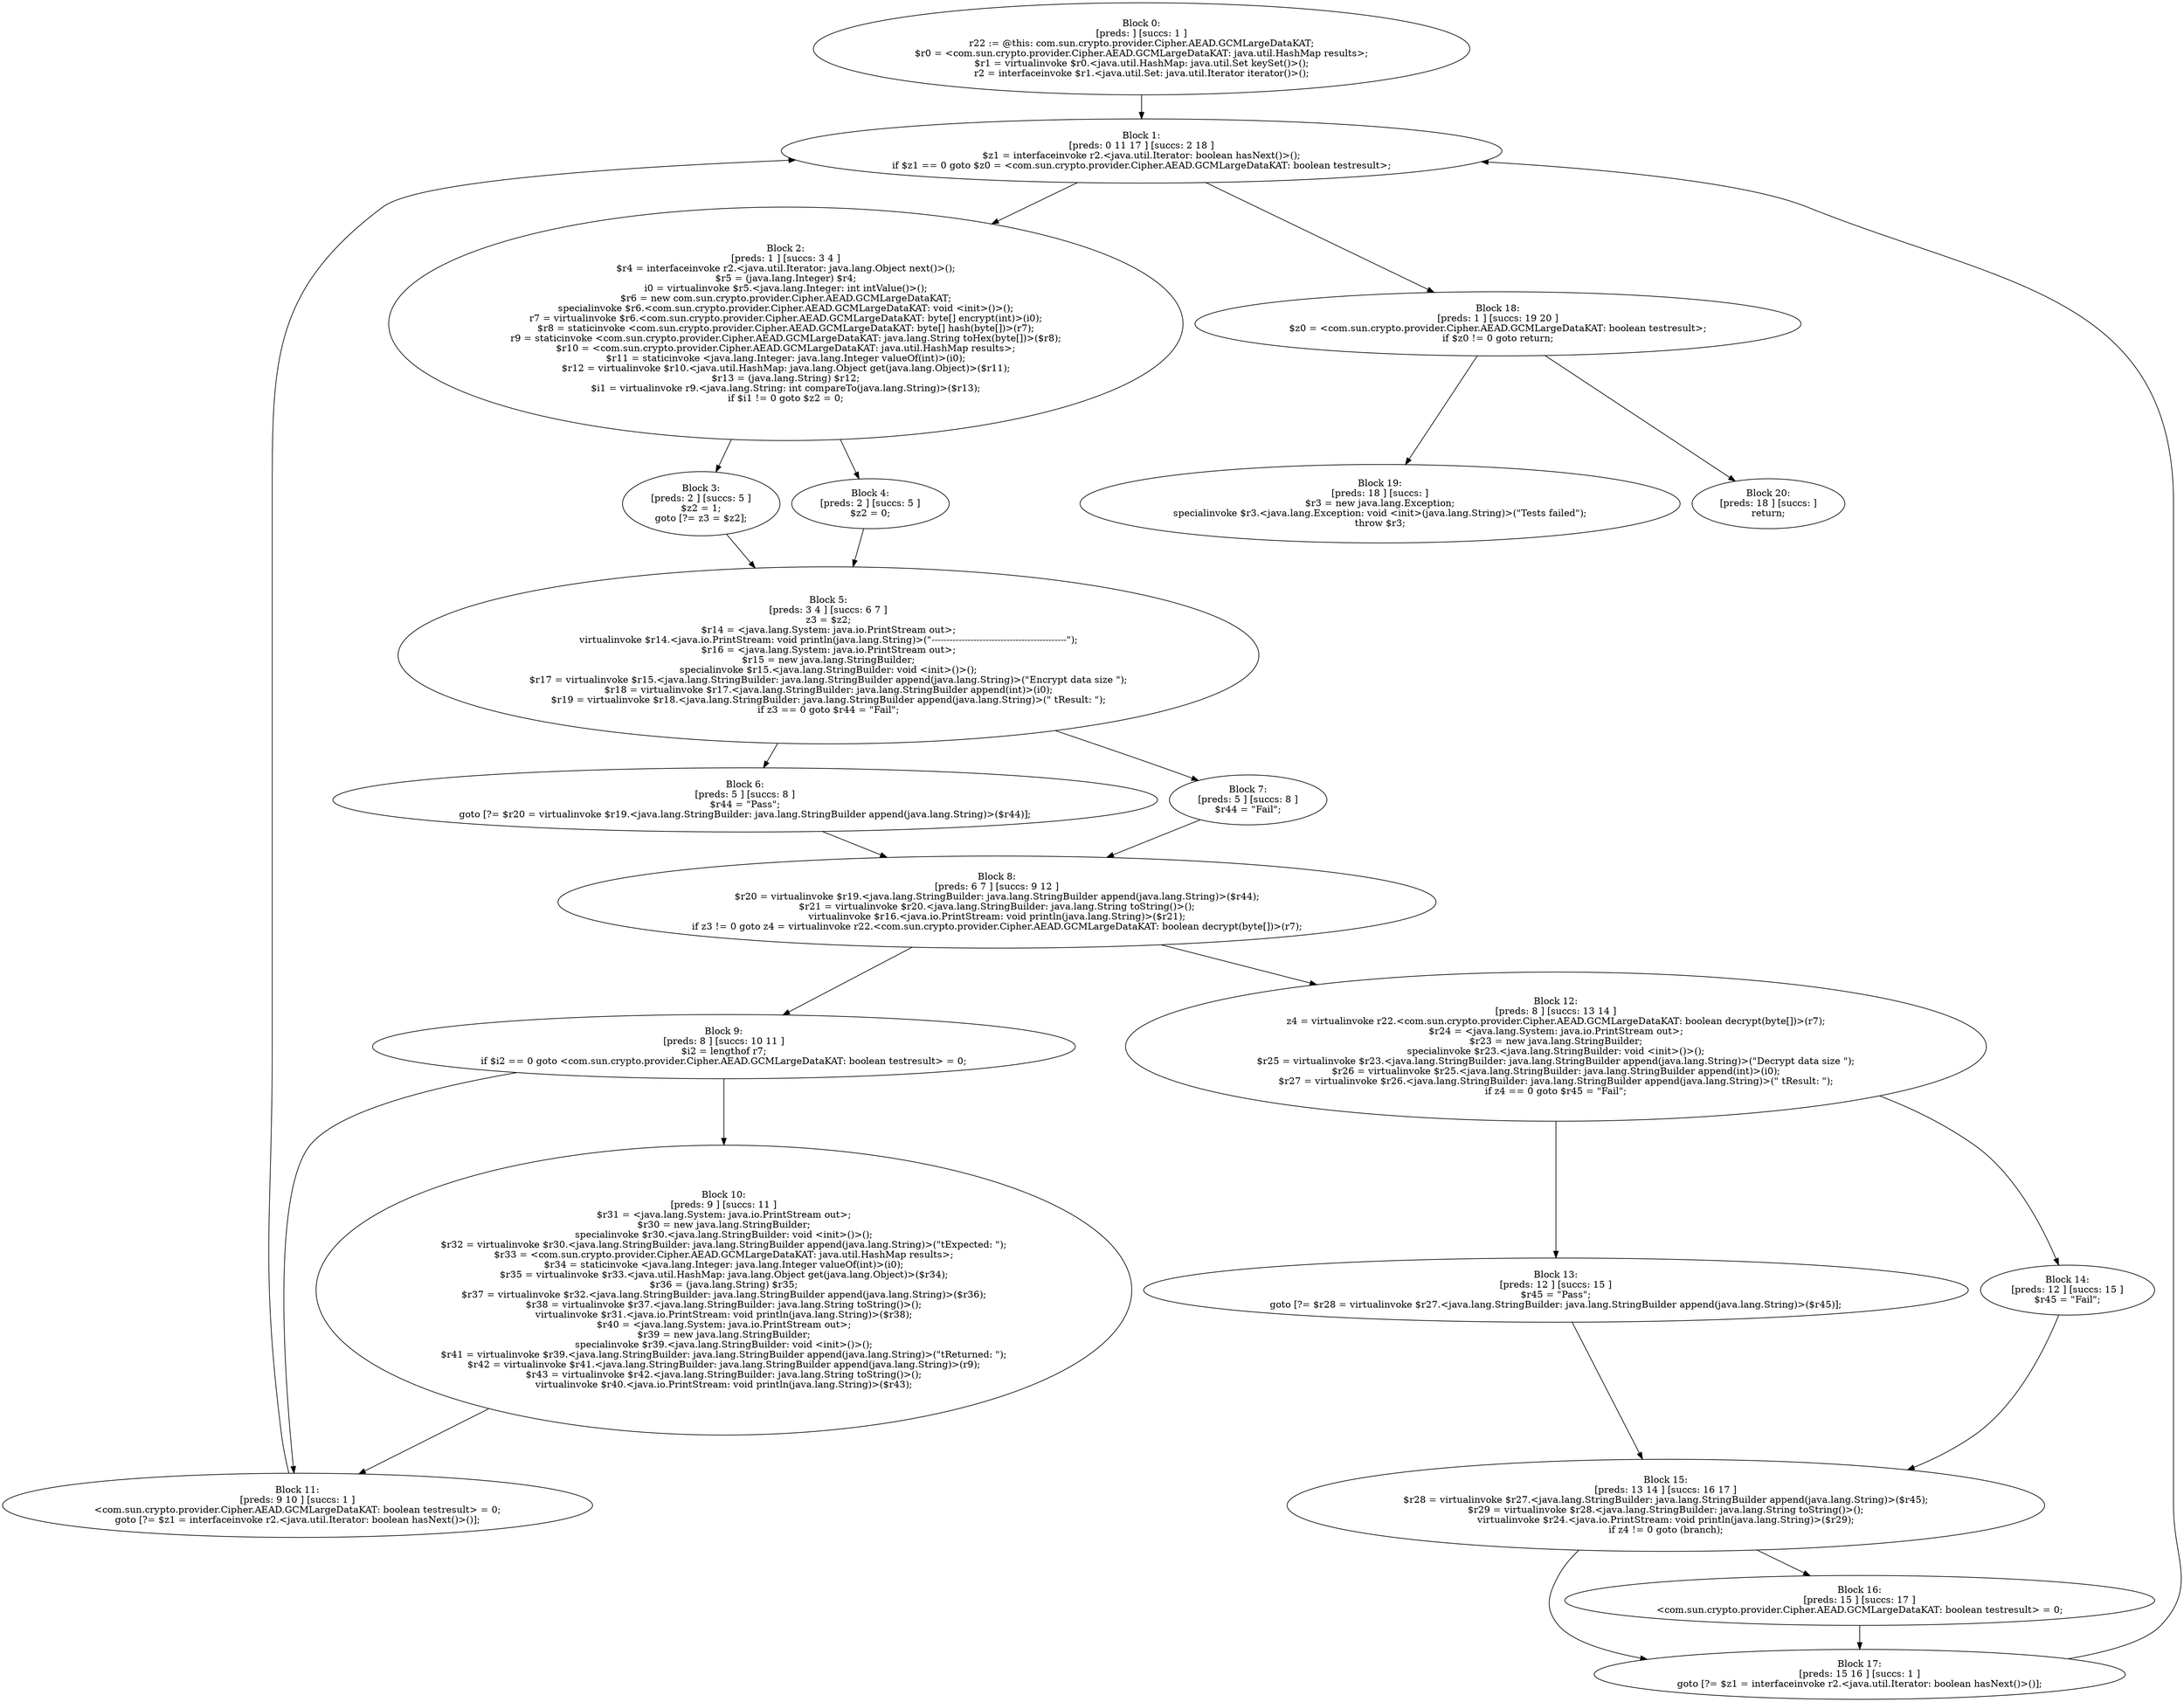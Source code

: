 digraph "unitGraph" {
    "Block 0:
[preds: ] [succs: 1 ]
r22 := @this: com.sun.crypto.provider.Cipher.AEAD.GCMLargeDataKAT;
$r0 = <com.sun.crypto.provider.Cipher.AEAD.GCMLargeDataKAT: java.util.HashMap results>;
$r1 = virtualinvoke $r0.<java.util.HashMap: java.util.Set keySet()>();
r2 = interfaceinvoke $r1.<java.util.Set: java.util.Iterator iterator()>();
"
    "Block 1:
[preds: 0 11 17 ] [succs: 2 18 ]
$z1 = interfaceinvoke r2.<java.util.Iterator: boolean hasNext()>();
if $z1 == 0 goto $z0 = <com.sun.crypto.provider.Cipher.AEAD.GCMLargeDataKAT: boolean testresult>;
"
    "Block 2:
[preds: 1 ] [succs: 3 4 ]
$r4 = interfaceinvoke r2.<java.util.Iterator: java.lang.Object next()>();
$r5 = (java.lang.Integer) $r4;
i0 = virtualinvoke $r5.<java.lang.Integer: int intValue()>();
$r6 = new com.sun.crypto.provider.Cipher.AEAD.GCMLargeDataKAT;
specialinvoke $r6.<com.sun.crypto.provider.Cipher.AEAD.GCMLargeDataKAT: void <init>()>();
r7 = virtualinvoke $r6.<com.sun.crypto.provider.Cipher.AEAD.GCMLargeDataKAT: byte[] encrypt(int)>(i0);
$r8 = staticinvoke <com.sun.crypto.provider.Cipher.AEAD.GCMLargeDataKAT: byte[] hash(byte[])>(r7);
r9 = staticinvoke <com.sun.crypto.provider.Cipher.AEAD.GCMLargeDataKAT: java.lang.String toHex(byte[])>($r8);
$r10 = <com.sun.crypto.provider.Cipher.AEAD.GCMLargeDataKAT: java.util.HashMap results>;
$r11 = staticinvoke <java.lang.Integer: java.lang.Integer valueOf(int)>(i0);
$r12 = virtualinvoke $r10.<java.util.HashMap: java.lang.Object get(java.lang.Object)>($r11);
$r13 = (java.lang.String) $r12;
$i1 = virtualinvoke r9.<java.lang.String: int compareTo(java.lang.String)>($r13);
if $i1 != 0 goto $z2 = 0;
"
    "Block 3:
[preds: 2 ] [succs: 5 ]
$z2 = 1;
goto [?= z3 = $z2];
"
    "Block 4:
[preds: 2 ] [succs: 5 ]
$z2 = 0;
"
    "Block 5:
[preds: 3 4 ] [succs: 6 7 ]
z3 = $z2;
$r14 = <java.lang.System: java.io.PrintStream out>;
virtualinvoke $r14.<java.io.PrintStream: void println(java.lang.String)>(\"---------------------------------------------\");
$r16 = <java.lang.System: java.io.PrintStream out>;
$r15 = new java.lang.StringBuilder;
specialinvoke $r15.<java.lang.StringBuilder: void <init>()>();
$r17 = virtualinvoke $r15.<java.lang.StringBuilder: java.lang.StringBuilder append(java.lang.String)>(\"Encrypt data size \");
$r18 = virtualinvoke $r17.<java.lang.StringBuilder: java.lang.StringBuilder append(int)>(i0);
$r19 = virtualinvoke $r18.<java.lang.StringBuilder: java.lang.StringBuilder append(java.lang.String)>(\" \tResult: \");
if z3 == 0 goto $r44 = \"Fail\";
"
    "Block 6:
[preds: 5 ] [succs: 8 ]
$r44 = \"Pass\";
goto [?= $r20 = virtualinvoke $r19.<java.lang.StringBuilder: java.lang.StringBuilder append(java.lang.String)>($r44)];
"
    "Block 7:
[preds: 5 ] [succs: 8 ]
$r44 = \"Fail\";
"
    "Block 8:
[preds: 6 7 ] [succs: 9 12 ]
$r20 = virtualinvoke $r19.<java.lang.StringBuilder: java.lang.StringBuilder append(java.lang.String)>($r44);
$r21 = virtualinvoke $r20.<java.lang.StringBuilder: java.lang.String toString()>();
virtualinvoke $r16.<java.io.PrintStream: void println(java.lang.String)>($r21);
if z3 != 0 goto z4 = virtualinvoke r22.<com.sun.crypto.provider.Cipher.AEAD.GCMLargeDataKAT: boolean decrypt(byte[])>(r7);
"
    "Block 9:
[preds: 8 ] [succs: 10 11 ]
$i2 = lengthof r7;
if $i2 == 0 goto <com.sun.crypto.provider.Cipher.AEAD.GCMLargeDataKAT: boolean testresult> = 0;
"
    "Block 10:
[preds: 9 ] [succs: 11 ]
$r31 = <java.lang.System: java.io.PrintStream out>;
$r30 = new java.lang.StringBuilder;
specialinvoke $r30.<java.lang.StringBuilder: void <init>()>();
$r32 = virtualinvoke $r30.<java.lang.StringBuilder: java.lang.StringBuilder append(java.lang.String)>(\"\tExpected: \");
$r33 = <com.sun.crypto.provider.Cipher.AEAD.GCMLargeDataKAT: java.util.HashMap results>;
$r34 = staticinvoke <java.lang.Integer: java.lang.Integer valueOf(int)>(i0);
$r35 = virtualinvoke $r33.<java.util.HashMap: java.lang.Object get(java.lang.Object)>($r34);
$r36 = (java.lang.String) $r35;
$r37 = virtualinvoke $r32.<java.lang.StringBuilder: java.lang.StringBuilder append(java.lang.String)>($r36);
$r38 = virtualinvoke $r37.<java.lang.StringBuilder: java.lang.String toString()>();
virtualinvoke $r31.<java.io.PrintStream: void println(java.lang.String)>($r38);
$r40 = <java.lang.System: java.io.PrintStream out>;
$r39 = new java.lang.StringBuilder;
specialinvoke $r39.<java.lang.StringBuilder: void <init>()>();
$r41 = virtualinvoke $r39.<java.lang.StringBuilder: java.lang.StringBuilder append(java.lang.String)>(\"\tReturned: \");
$r42 = virtualinvoke $r41.<java.lang.StringBuilder: java.lang.StringBuilder append(java.lang.String)>(r9);
$r43 = virtualinvoke $r42.<java.lang.StringBuilder: java.lang.String toString()>();
virtualinvoke $r40.<java.io.PrintStream: void println(java.lang.String)>($r43);
"
    "Block 11:
[preds: 9 10 ] [succs: 1 ]
<com.sun.crypto.provider.Cipher.AEAD.GCMLargeDataKAT: boolean testresult> = 0;
goto [?= $z1 = interfaceinvoke r2.<java.util.Iterator: boolean hasNext()>()];
"
    "Block 12:
[preds: 8 ] [succs: 13 14 ]
z4 = virtualinvoke r22.<com.sun.crypto.provider.Cipher.AEAD.GCMLargeDataKAT: boolean decrypt(byte[])>(r7);
$r24 = <java.lang.System: java.io.PrintStream out>;
$r23 = new java.lang.StringBuilder;
specialinvoke $r23.<java.lang.StringBuilder: void <init>()>();
$r25 = virtualinvoke $r23.<java.lang.StringBuilder: java.lang.StringBuilder append(java.lang.String)>(\"Decrypt data size \");
$r26 = virtualinvoke $r25.<java.lang.StringBuilder: java.lang.StringBuilder append(int)>(i0);
$r27 = virtualinvoke $r26.<java.lang.StringBuilder: java.lang.StringBuilder append(java.lang.String)>(\" \tResult: \");
if z4 == 0 goto $r45 = \"Fail\";
"
    "Block 13:
[preds: 12 ] [succs: 15 ]
$r45 = \"Pass\";
goto [?= $r28 = virtualinvoke $r27.<java.lang.StringBuilder: java.lang.StringBuilder append(java.lang.String)>($r45)];
"
    "Block 14:
[preds: 12 ] [succs: 15 ]
$r45 = \"Fail\";
"
    "Block 15:
[preds: 13 14 ] [succs: 16 17 ]
$r28 = virtualinvoke $r27.<java.lang.StringBuilder: java.lang.StringBuilder append(java.lang.String)>($r45);
$r29 = virtualinvoke $r28.<java.lang.StringBuilder: java.lang.String toString()>();
virtualinvoke $r24.<java.io.PrintStream: void println(java.lang.String)>($r29);
if z4 != 0 goto (branch);
"
    "Block 16:
[preds: 15 ] [succs: 17 ]
<com.sun.crypto.provider.Cipher.AEAD.GCMLargeDataKAT: boolean testresult> = 0;
"
    "Block 17:
[preds: 15 16 ] [succs: 1 ]
goto [?= $z1 = interfaceinvoke r2.<java.util.Iterator: boolean hasNext()>()];
"
    "Block 18:
[preds: 1 ] [succs: 19 20 ]
$z0 = <com.sun.crypto.provider.Cipher.AEAD.GCMLargeDataKAT: boolean testresult>;
if $z0 != 0 goto return;
"
    "Block 19:
[preds: 18 ] [succs: ]
$r3 = new java.lang.Exception;
specialinvoke $r3.<java.lang.Exception: void <init>(java.lang.String)>(\"Tests failed\");
throw $r3;
"
    "Block 20:
[preds: 18 ] [succs: ]
return;
"
    "Block 0:
[preds: ] [succs: 1 ]
r22 := @this: com.sun.crypto.provider.Cipher.AEAD.GCMLargeDataKAT;
$r0 = <com.sun.crypto.provider.Cipher.AEAD.GCMLargeDataKAT: java.util.HashMap results>;
$r1 = virtualinvoke $r0.<java.util.HashMap: java.util.Set keySet()>();
r2 = interfaceinvoke $r1.<java.util.Set: java.util.Iterator iterator()>();
"->"Block 1:
[preds: 0 11 17 ] [succs: 2 18 ]
$z1 = interfaceinvoke r2.<java.util.Iterator: boolean hasNext()>();
if $z1 == 0 goto $z0 = <com.sun.crypto.provider.Cipher.AEAD.GCMLargeDataKAT: boolean testresult>;
";
    "Block 1:
[preds: 0 11 17 ] [succs: 2 18 ]
$z1 = interfaceinvoke r2.<java.util.Iterator: boolean hasNext()>();
if $z1 == 0 goto $z0 = <com.sun.crypto.provider.Cipher.AEAD.GCMLargeDataKAT: boolean testresult>;
"->"Block 2:
[preds: 1 ] [succs: 3 4 ]
$r4 = interfaceinvoke r2.<java.util.Iterator: java.lang.Object next()>();
$r5 = (java.lang.Integer) $r4;
i0 = virtualinvoke $r5.<java.lang.Integer: int intValue()>();
$r6 = new com.sun.crypto.provider.Cipher.AEAD.GCMLargeDataKAT;
specialinvoke $r6.<com.sun.crypto.provider.Cipher.AEAD.GCMLargeDataKAT: void <init>()>();
r7 = virtualinvoke $r6.<com.sun.crypto.provider.Cipher.AEAD.GCMLargeDataKAT: byte[] encrypt(int)>(i0);
$r8 = staticinvoke <com.sun.crypto.provider.Cipher.AEAD.GCMLargeDataKAT: byte[] hash(byte[])>(r7);
r9 = staticinvoke <com.sun.crypto.provider.Cipher.AEAD.GCMLargeDataKAT: java.lang.String toHex(byte[])>($r8);
$r10 = <com.sun.crypto.provider.Cipher.AEAD.GCMLargeDataKAT: java.util.HashMap results>;
$r11 = staticinvoke <java.lang.Integer: java.lang.Integer valueOf(int)>(i0);
$r12 = virtualinvoke $r10.<java.util.HashMap: java.lang.Object get(java.lang.Object)>($r11);
$r13 = (java.lang.String) $r12;
$i1 = virtualinvoke r9.<java.lang.String: int compareTo(java.lang.String)>($r13);
if $i1 != 0 goto $z2 = 0;
";
    "Block 1:
[preds: 0 11 17 ] [succs: 2 18 ]
$z1 = interfaceinvoke r2.<java.util.Iterator: boolean hasNext()>();
if $z1 == 0 goto $z0 = <com.sun.crypto.provider.Cipher.AEAD.GCMLargeDataKAT: boolean testresult>;
"->"Block 18:
[preds: 1 ] [succs: 19 20 ]
$z0 = <com.sun.crypto.provider.Cipher.AEAD.GCMLargeDataKAT: boolean testresult>;
if $z0 != 0 goto return;
";
    "Block 2:
[preds: 1 ] [succs: 3 4 ]
$r4 = interfaceinvoke r2.<java.util.Iterator: java.lang.Object next()>();
$r5 = (java.lang.Integer) $r4;
i0 = virtualinvoke $r5.<java.lang.Integer: int intValue()>();
$r6 = new com.sun.crypto.provider.Cipher.AEAD.GCMLargeDataKAT;
specialinvoke $r6.<com.sun.crypto.provider.Cipher.AEAD.GCMLargeDataKAT: void <init>()>();
r7 = virtualinvoke $r6.<com.sun.crypto.provider.Cipher.AEAD.GCMLargeDataKAT: byte[] encrypt(int)>(i0);
$r8 = staticinvoke <com.sun.crypto.provider.Cipher.AEAD.GCMLargeDataKAT: byte[] hash(byte[])>(r7);
r9 = staticinvoke <com.sun.crypto.provider.Cipher.AEAD.GCMLargeDataKAT: java.lang.String toHex(byte[])>($r8);
$r10 = <com.sun.crypto.provider.Cipher.AEAD.GCMLargeDataKAT: java.util.HashMap results>;
$r11 = staticinvoke <java.lang.Integer: java.lang.Integer valueOf(int)>(i0);
$r12 = virtualinvoke $r10.<java.util.HashMap: java.lang.Object get(java.lang.Object)>($r11);
$r13 = (java.lang.String) $r12;
$i1 = virtualinvoke r9.<java.lang.String: int compareTo(java.lang.String)>($r13);
if $i1 != 0 goto $z2 = 0;
"->"Block 3:
[preds: 2 ] [succs: 5 ]
$z2 = 1;
goto [?= z3 = $z2];
";
    "Block 2:
[preds: 1 ] [succs: 3 4 ]
$r4 = interfaceinvoke r2.<java.util.Iterator: java.lang.Object next()>();
$r5 = (java.lang.Integer) $r4;
i0 = virtualinvoke $r5.<java.lang.Integer: int intValue()>();
$r6 = new com.sun.crypto.provider.Cipher.AEAD.GCMLargeDataKAT;
specialinvoke $r6.<com.sun.crypto.provider.Cipher.AEAD.GCMLargeDataKAT: void <init>()>();
r7 = virtualinvoke $r6.<com.sun.crypto.provider.Cipher.AEAD.GCMLargeDataKAT: byte[] encrypt(int)>(i0);
$r8 = staticinvoke <com.sun.crypto.provider.Cipher.AEAD.GCMLargeDataKAT: byte[] hash(byte[])>(r7);
r9 = staticinvoke <com.sun.crypto.provider.Cipher.AEAD.GCMLargeDataKAT: java.lang.String toHex(byte[])>($r8);
$r10 = <com.sun.crypto.provider.Cipher.AEAD.GCMLargeDataKAT: java.util.HashMap results>;
$r11 = staticinvoke <java.lang.Integer: java.lang.Integer valueOf(int)>(i0);
$r12 = virtualinvoke $r10.<java.util.HashMap: java.lang.Object get(java.lang.Object)>($r11);
$r13 = (java.lang.String) $r12;
$i1 = virtualinvoke r9.<java.lang.String: int compareTo(java.lang.String)>($r13);
if $i1 != 0 goto $z2 = 0;
"->"Block 4:
[preds: 2 ] [succs: 5 ]
$z2 = 0;
";
    "Block 3:
[preds: 2 ] [succs: 5 ]
$z2 = 1;
goto [?= z3 = $z2];
"->"Block 5:
[preds: 3 4 ] [succs: 6 7 ]
z3 = $z2;
$r14 = <java.lang.System: java.io.PrintStream out>;
virtualinvoke $r14.<java.io.PrintStream: void println(java.lang.String)>(\"---------------------------------------------\");
$r16 = <java.lang.System: java.io.PrintStream out>;
$r15 = new java.lang.StringBuilder;
specialinvoke $r15.<java.lang.StringBuilder: void <init>()>();
$r17 = virtualinvoke $r15.<java.lang.StringBuilder: java.lang.StringBuilder append(java.lang.String)>(\"Encrypt data size \");
$r18 = virtualinvoke $r17.<java.lang.StringBuilder: java.lang.StringBuilder append(int)>(i0);
$r19 = virtualinvoke $r18.<java.lang.StringBuilder: java.lang.StringBuilder append(java.lang.String)>(\" \tResult: \");
if z3 == 0 goto $r44 = \"Fail\";
";
    "Block 4:
[preds: 2 ] [succs: 5 ]
$z2 = 0;
"->"Block 5:
[preds: 3 4 ] [succs: 6 7 ]
z3 = $z2;
$r14 = <java.lang.System: java.io.PrintStream out>;
virtualinvoke $r14.<java.io.PrintStream: void println(java.lang.String)>(\"---------------------------------------------\");
$r16 = <java.lang.System: java.io.PrintStream out>;
$r15 = new java.lang.StringBuilder;
specialinvoke $r15.<java.lang.StringBuilder: void <init>()>();
$r17 = virtualinvoke $r15.<java.lang.StringBuilder: java.lang.StringBuilder append(java.lang.String)>(\"Encrypt data size \");
$r18 = virtualinvoke $r17.<java.lang.StringBuilder: java.lang.StringBuilder append(int)>(i0);
$r19 = virtualinvoke $r18.<java.lang.StringBuilder: java.lang.StringBuilder append(java.lang.String)>(\" \tResult: \");
if z3 == 0 goto $r44 = \"Fail\";
";
    "Block 5:
[preds: 3 4 ] [succs: 6 7 ]
z3 = $z2;
$r14 = <java.lang.System: java.io.PrintStream out>;
virtualinvoke $r14.<java.io.PrintStream: void println(java.lang.String)>(\"---------------------------------------------\");
$r16 = <java.lang.System: java.io.PrintStream out>;
$r15 = new java.lang.StringBuilder;
specialinvoke $r15.<java.lang.StringBuilder: void <init>()>();
$r17 = virtualinvoke $r15.<java.lang.StringBuilder: java.lang.StringBuilder append(java.lang.String)>(\"Encrypt data size \");
$r18 = virtualinvoke $r17.<java.lang.StringBuilder: java.lang.StringBuilder append(int)>(i0);
$r19 = virtualinvoke $r18.<java.lang.StringBuilder: java.lang.StringBuilder append(java.lang.String)>(\" \tResult: \");
if z3 == 0 goto $r44 = \"Fail\";
"->"Block 6:
[preds: 5 ] [succs: 8 ]
$r44 = \"Pass\";
goto [?= $r20 = virtualinvoke $r19.<java.lang.StringBuilder: java.lang.StringBuilder append(java.lang.String)>($r44)];
";
    "Block 5:
[preds: 3 4 ] [succs: 6 7 ]
z3 = $z2;
$r14 = <java.lang.System: java.io.PrintStream out>;
virtualinvoke $r14.<java.io.PrintStream: void println(java.lang.String)>(\"---------------------------------------------\");
$r16 = <java.lang.System: java.io.PrintStream out>;
$r15 = new java.lang.StringBuilder;
specialinvoke $r15.<java.lang.StringBuilder: void <init>()>();
$r17 = virtualinvoke $r15.<java.lang.StringBuilder: java.lang.StringBuilder append(java.lang.String)>(\"Encrypt data size \");
$r18 = virtualinvoke $r17.<java.lang.StringBuilder: java.lang.StringBuilder append(int)>(i0);
$r19 = virtualinvoke $r18.<java.lang.StringBuilder: java.lang.StringBuilder append(java.lang.String)>(\" \tResult: \");
if z3 == 0 goto $r44 = \"Fail\";
"->"Block 7:
[preds: 5 ] [succs: 8 ]
$r44 = \"Fail\";
";
    "Block 6:
[preds: 5 ] [succs: 8 ]
$r44 = \"Pass\";
goto [?= $r20 = virtualinvoke $r19.<java.lang.StringBuilder: java.lang.StringBuilder append(java.lang.String)>($r44)];
"->"Block 8:
[preds: 6 7 ] [succs: 9 12 ]
$r20 = virtualinvoke $r19.<java.lang.StringBuilder: java.lang.StringBuilder append(java.lang.String)>($r44);
$r21 = virtualinvoke $r20.<java.lang.StringBuilder: java.lang.String toString()>();
virtualinvoke $r16.<java.io.PrintStream: void println(java.lang.String)>($r21);
if z3 != 0 goto z4 = virtualinvoke r22.<com.sun.crypto.provider.Cipher.AEAD.GCMLargeDataKAT: boolean decrypt(byte[])>(r7);
";
    "Block 7:
[preds: 5 ] [succs: 8 ]
$r44 = \"Fail\";
"->"Block 8:
[preds: 6 7 ] [succs: 9 12 ]
$r20 = virtualinvoke $r19.<java.lang.StringBuilder: java.lang.StringBuilder append(java.lang.String)>($r44);
$r21 = virtualinvoke $r20.<java.lang.StringBuilder: java.lang.String toString()>();
virtualinvoke $r16.<java.io.PrintStream: void println(java.lang.String)>($r21);
if z3 != 0 goto z4 = virtualinvoke r22.<com.sun.crypto.provider.Cipher.AEAD.GCMLargeDataKAT: boolean decrypt(byte[])>(r7);
";
    "Block 8:
[preds: 6 7 ] [succs: 9 12 ]
$r20 = virtualinvoke $r19.<java.lang.StringBuilder: java.lang.StringBuilder append(java.lang.String)>($r44);
$r21 = virtualinvoke $r20.<java.lang.StringBuilder: java.lang.String toString()>();
virtualinvoke $r16.<java.io.PrintStream: void println(java.lang.String)>($r21);
if z3 != 0 goto z4 = virtualinvoke r22.<com.sun.crypto.provider.Cipher.AEAD.GCMLargeDataKAT: boolean decrypt(byte[])>(r7);
"->"Block 9:
[preds: 8 ] [succs: 10 11 ]
$i2 = lengthof r7;
if $i2 == 0 goto <com.sun.crypto.provider.Cipher.AEAD.GCMLargeDataKAT: boolean testresult> = 0;
";
    "Block 8:
[preds: 6 7 ] [succs: 9 12 ]
$r20 = virtualinvoke $r19.<java.lang.StringBuilder: java.lang.StringBuilder append(java.lang.String)>($r44);
$r21 = virtualinvoke $r20.<java.lang.StringBuilder: java.lang.String toString()>();
virtualinvoke $r16.<java.io.PrintStream: void println(java.lang.String)>($r21);
if z3 != 0 goto z4 = virtualinvoke r22.<com.sun.crypto.provider.Cipher.AEAD.GCMLargeDataKAT: boolean decrypt(byte[])>(r7);
"->"Block 12:
[preds: 8 ] [succs: 13 14 ]
z4 = virtualinvoke r22.<com.sun.crypto.provider.Cipher.AEAD.GCMLargeDataKAT: boolean decrypt(byte[])>(r7);
$r24 = <java.lang.System: java.io.PrintStream out>;
$r23 = new java.lang.StringBuilder;
specialinvoke $r23.<java.lang.StringBuilder: void <init>()>();
$r25 = virtualinvoke $r23.<java.lang.StringBuilder: java.lang.StringBuilder append(java.lang.String)>(\"Decrypt data size \");
$r26 = virtualinvoke $r25.<java.lang.StringBuilder: java.lang.StringBuilder append(int)>(i0);
$r27 = virtualinvoke $r26.<java.lang.StringBuilder: java.lang.StringBuilder append(java.lang.String)>(\" \tResult: \");
if z4 == 0 goto $r45 = \"Fail\";
";
    "Block 9:
[preds: 8 ] [succs: 10 11 ]
$i2 = lengthof r7;
if $i2 == 0 goto <com.sun.crypto.provider.Cipher.AEAD.GCMLargeDataKAT: boolean testresult> = 0;
"->"Block 10:
[preds: 9 ] [succs: 11 ]
$r31 = <java.lang.System: java.io.PrintStream out>;
$r30 = new java.lang.StringBuilder;
specialinvoke $r30.<java.lang.StringBuilder: void <init>()>();
$r32 = virtualinvoke $r30.<java.lang.StringBuilder: java.lang.StringBuilder append(java.lang.String)>(\"\tExpected: \");
$r33 = <com.sun.crypto.provider.Cipher.AEAD.GCMLargeDataKAT: java.util.HashMap results>;
$r34 = staticinvoke <java.lang.Integer: java.lang.Integer valueOf(int)>(i0);
$r35 = virtualinvoke $r33.<java.util.HashMap: java.lang.Object get(java.lang.Object)>($r34);
$r36 = (java.lang.String) $r35;
$r37 = virtualinvoke $r32.<java.lang.StringBuilder: java.lang.StringBuilder append(java.lang.String)>($r36);
$r38 = virtualinvoke $r37.<java.lang.StringBuilder: java.lang.String toString()>();
virtualinvoke $r31.<java.io.PrintStream: void println(java.lang.String)>($r38);
$r40 = <java.lang.System: java.io.PrintStream out>;
$r39 = new java.lang.StringBuilder;
specialinvoke $r39.<java.lang.StringBuilder: void <init>()>();
$r41 = virtualinvoke $r39.<java.lang.StringBuilder: java.lang.StringBuilder append(java.lang.String)>(\"\tReturned: \");
$r42 = virtualinvoke $r41.<java.lang.StringBuilder: java.lang.StringBuilder append(java.lang.String)>(r9);
$r43 = virtualinvoke $r42.<java.lang.StringBuilder: java.lang.String toString()>();
virtualinvoke $r40.<java.io.PrintStream: void println(java.lang.String)>($r43);
";
    "Block 9:
[preds: 8 ] [succs: 10 11 ]
$i2 = lengthof r7;
if $i2 == 0 goto <com.sun.crypto.provider.Cipher.AEAD.GCMLargeDataKAT: boolean testresult> = 0;
"->"Block 11:
[preds: 9 10 ] [succs: 1 ]
<com.sun.crypto.provider.Cipher.AEAD.GCMLargeDataKAT: boolean testresult> = 0;
goto [?= $z1 = interfaceinvoke r2.<java.util.Iterator: boolean hasNext()>()];
";
    "Block 10:
[preds: 9 ] [succs: 11 ]
$r31 = <java.lang.System: java.io.PrintStream out>;
$r30 = new java.lang.StringBuilder;
specialinvoke $r30.<java.lang.StringBuilder: void <init>()>();
$r32 = virtualinvoke $r30.<java.lang.StringBuilder: java.lang.StringBuilder append(java.lang.String)>(\"\tExpected: \");
$r33 = <com.sun.crypto.provider.Cipher.AEAD.GCMLargeDataKAT: java.util.HashMap results>;
$r34 = staticinvoke <java.lang.Integer: java.lang.Integer valueOf(int)>(i0);
$r35 = virtualinvoke $r33.<java.util.HashMap: java.lang.Object get(java.lang.Object)>($r34);
$r36 = (java.lang.String) $r35;
$r37 = virtualinvoke $r32.<java.lang.StringBuilder: java.lang.StringBuilder append(java.lang.String)>($r36);
$r38 = virtualinvoke $r37.<java.lang.StringBuilder: java.lang.String toString()>();
virtualinvoke $r31.<java.io.PrintStream: void println(java.lang.String)>($r38);
$r40 = <java.lang.System: java.io.PrintStream out>;
$r39 = new java.lang.StringBuilder;
specialinvoke $r39.<java.lang.StringBuilder: void <init>()>();
$r41 = virtualinvoke $r39.<java.lang.StringBuilder: java.lang.StringBuilder append(java.lang.String)>(\"\tReturned: \");
$r42 = virtualinvoke $r41.<java.lang.StringBuilder: java.lang.StringBuilder append(java.lang.String)>(r9);
$r43 = virtualinvoke $r42.<java.lang.StringBuilder: java.lang.String toString()>();
virtualinvoke $r40.<java.io.PrintStream: void println(java.lang.String)>($r43);
"->"Block 11:
[preds: 9 10 ] [succs: 1 ]
<com.sun.crypto.provider.Cipher.AEAD.GCMLargeDataKAT: boolean testresult> = 0;
goto [?= $z1 = interfaceinvoke r2.<java.util.Iterator: boolean hasNext()>()];
";
    "Block 11:
[preds: 9 10 ] [succs: 1 ]
<com.sun.crypto.provider.Cipher.AEAD.GCMLargeDataKAT: boolean testresult> = 0;
goto [?= $z1 = interfaceinvoke r2.<java.util.Iterator: boolean hasNext()>()];
"->"Block 1:
[preds: 0 11 17 ] [succs: 2 18 ]
$z1 = interfaceinvoke r2.<java.util.Iterator: boolean hasNext()>();
if $z1 == 0 goto $z0 = <com.sun.crypto.provider.Cipher.AEAD.GCMLargeDataKAT: boolean testresult>;
";
    "Block 12:
[preds: 8 ] [succs: 13 14 ]
z4 = virtualinvoke r22.<com.sun.crypto.provider.Cipher.AEAD.GCMLargeDataKAT: boolean decrypt(byte[])>(r7);
$r24 = <java.lang.System: java.io.PrintStream out>;
$r23 = new java.lang.StringBuilder;
specialinvoke $r23.<java.lang.StringBuilder: void <init>()>();
$r25 = virtualinvoke $r23.<java.lang.StringBuilder: java.lang.StringBuilder append(java.lang.String)>(\"Decrypt data size \");
$r26 = virtualinvoke $r25.<java.lang.StringBuilder: java.lang.StringBuilder append(int)>(i0);
$r27 = virtualinvoke $r26.<java.lang.StringBuilder: java.lang.StringBuilder append(java.lang.String)>(\" \tResult: \");
if z4 == 0 goto $r45 = \"Fail\";
"->"Block 13:
[preds: 12 ] [succs: 15 ]
$r45 = \"Pass\";
goto [?= $r28 = virtualinvoke $r27.<java.lang.StringBuilder: java.lang.StringBuilder append(java.lang.String)>($r45)];
";
    "Block 12:
[preds: 8 ] [succs: 13 14 ]
z4 = virtualinvoke r22.<com.sun.crypto.provider.Cipher.AEAD.GCMLargeDataKAT: boolean decrypt(byte[])>(r7);
$r24 = <java.lang.System: java.io.PrintStream out>;
$r23 = new java.lang.StringBuilder;
specialinvoke $r23.<java.lang.StringBuilder: void <init>()>();
$r25 = virtualinvoke $r23.<java.lang.StringBuilder: java.lang.StringBuilder append(java.lang.String)>(\"Decrypt data size \");
$r26 = virtualinvoke $r25.<java.lang.StringBuilder: java.lang.StringBuilder append(int)>(i0);
$r27 = virtualinvoke $r26.<java.lang.StringBuilder: java.lang.StringBuilder append(java.lang.String)>(\" \tResult: \");
if z4 == 0 goto $r45 = \"Fail\";
"->"Block 14:
[preds: 12 ] [succs: 15 ]
$r45 = \"Fail\";
";
    "Block 13:
[preds: 12 ] [succs: 15 ]
$r45 = \"Pass\";
goto [?= $r28 = virtualinvoke $r27.<java.lang.StringBuilder: java.lang.StringBuilder append(java.lang.String)>($r45)];
"->"Block 15:
[preds: 13 14 ] [succs: 16 17 ]
$r28 = virtualinvoke $r27.<java.lang.StringBuilder: java.lang.StringBuilder append(java.lang.String)>($r45);
$r29 = virtualinvoke $r28.<java.lang.StringBuilder: java.lang.String toString()>();
virtualinvoke $r24.<java.io.PrintStream: void println(java.lang.String)>($r29);
if z4 != 0 goto (branch);
";
    "Block 14:
[preds: 12 ] [succs: 15 ]
$r45 = \"Fail\";
"->"Block 15:
[preds: 13 14 ] [succs: 16 17 ]
$r28 = virtualinvoke $r27.<java.lang.StringBuilder: java.lang.StringBuilder append(java.lang.String)>($r45);
$r29 = virtualinvoke $r28.<java.lang.StringBuilder: java.lang.String toString()>();
virtualinvoke $r24.<java.io.PrintStream: void println(java.lang.String)>($r29);
if z4 != 0 goto (branch);
";
    "Block 15:
[preds: 13 14 ] [succs: 16 17 ]
$r28 = virtualinvoke $r27.<java.lang.StringBuilder: java.lang.StringBuilder append(java.lang.String)>($r45);
$r29 = virtualinvoke $r28.<java.lang.StringBuilder: java.lang.String toString()>();
virtualinvoke $r24.<java.io.PrintStream: void println(java.lang.String)>($r29);
if z4 != 0 goto (branch);
"->"Block 16:
[preds: 15 ] [succs: 17 ]
<com.sun.crypto.provider.Cipher.AEAD.GCMLargeDataKAT: boolean testresult> = 0;
";
    "Block 15:
[preds: 13 14 ] [succs: 16 17 ]
$r28 = virtualinvoke $r27.<java.lang.StringBuilder: java.lang.StringBuilder append(java.lang.String)>($r45);
$r29 = virtualinvoke $r28.<java.lang.StringBuilder: java.lang.String toString()>();
virtualinvoke $r24.<java.io.PrintStream: void println(java.lang.String)>($r29);
if z4 != 0 goto (branch);
"->"Block 17:
[preds: 15 16 ] [succs: 1 ]
goto [?= $z1 = interfaceinvoke r2.<java.util.Iterator: boolean hasNext()>()];
";
    "Block 16:
[preds: 15 ] [succs: 17 ]
<com.sun.crypto.provider.Cipher.AEAD.GCMLargeDataKAT: boolean testresult> = 0;
"->"Block 17:
[preds: 15 16 ] [succs: 1 ]
goto [?= $z1 = interfaceinvoke r2.<java.util.Iterator: boolean hasNext()>()];
";
    "Block 17:
[preds: 15 16 ] [succs: 1 ]
goto [?= $z1 = interfaceinvoke r2.<java.util.Iterator: boolean hasNext()>()];
"->"Block 1:
[preds: 0 11 17 ] [succs: 2 18 ]
$z1 = interfaceinvoke r2.<java.util.Iterator: boolean hasNext()>();
if $z1 == 0 goto $z0 = <com.sun.crypto.provider.Cipher.AEAD.GCMLargeDataKAT: boolean testresult>;
";
    "Block 18:
[preds: 1 ] [succs: 19 20 ]
$z0 = <com.sun.crypto.provider.Cipher.AEAD.GCMLargeDataKAT: boolean testresult>;
if $z0 != 0 goto return;
"->"Block 19:
[preds: 18 ] [succs: ]
$r3 = new java.lang.Exception;
specialinvoke $r3.<java.lang.Exception: void <init>(java.lang.String)>(\"Tests failed\");
throw $r3;
";
    "Block 18:
[preds: 1 ] [succs: 19 20 ]
$z0 = <com.sun.crypto.provider.Cipher.AEAD.GCMLargeDataKAT: boolean testresult>;
if $z0 != 0 goto return;
"->"Block 20:
[preds: 18 ] [succs: ]
return;
";
}

